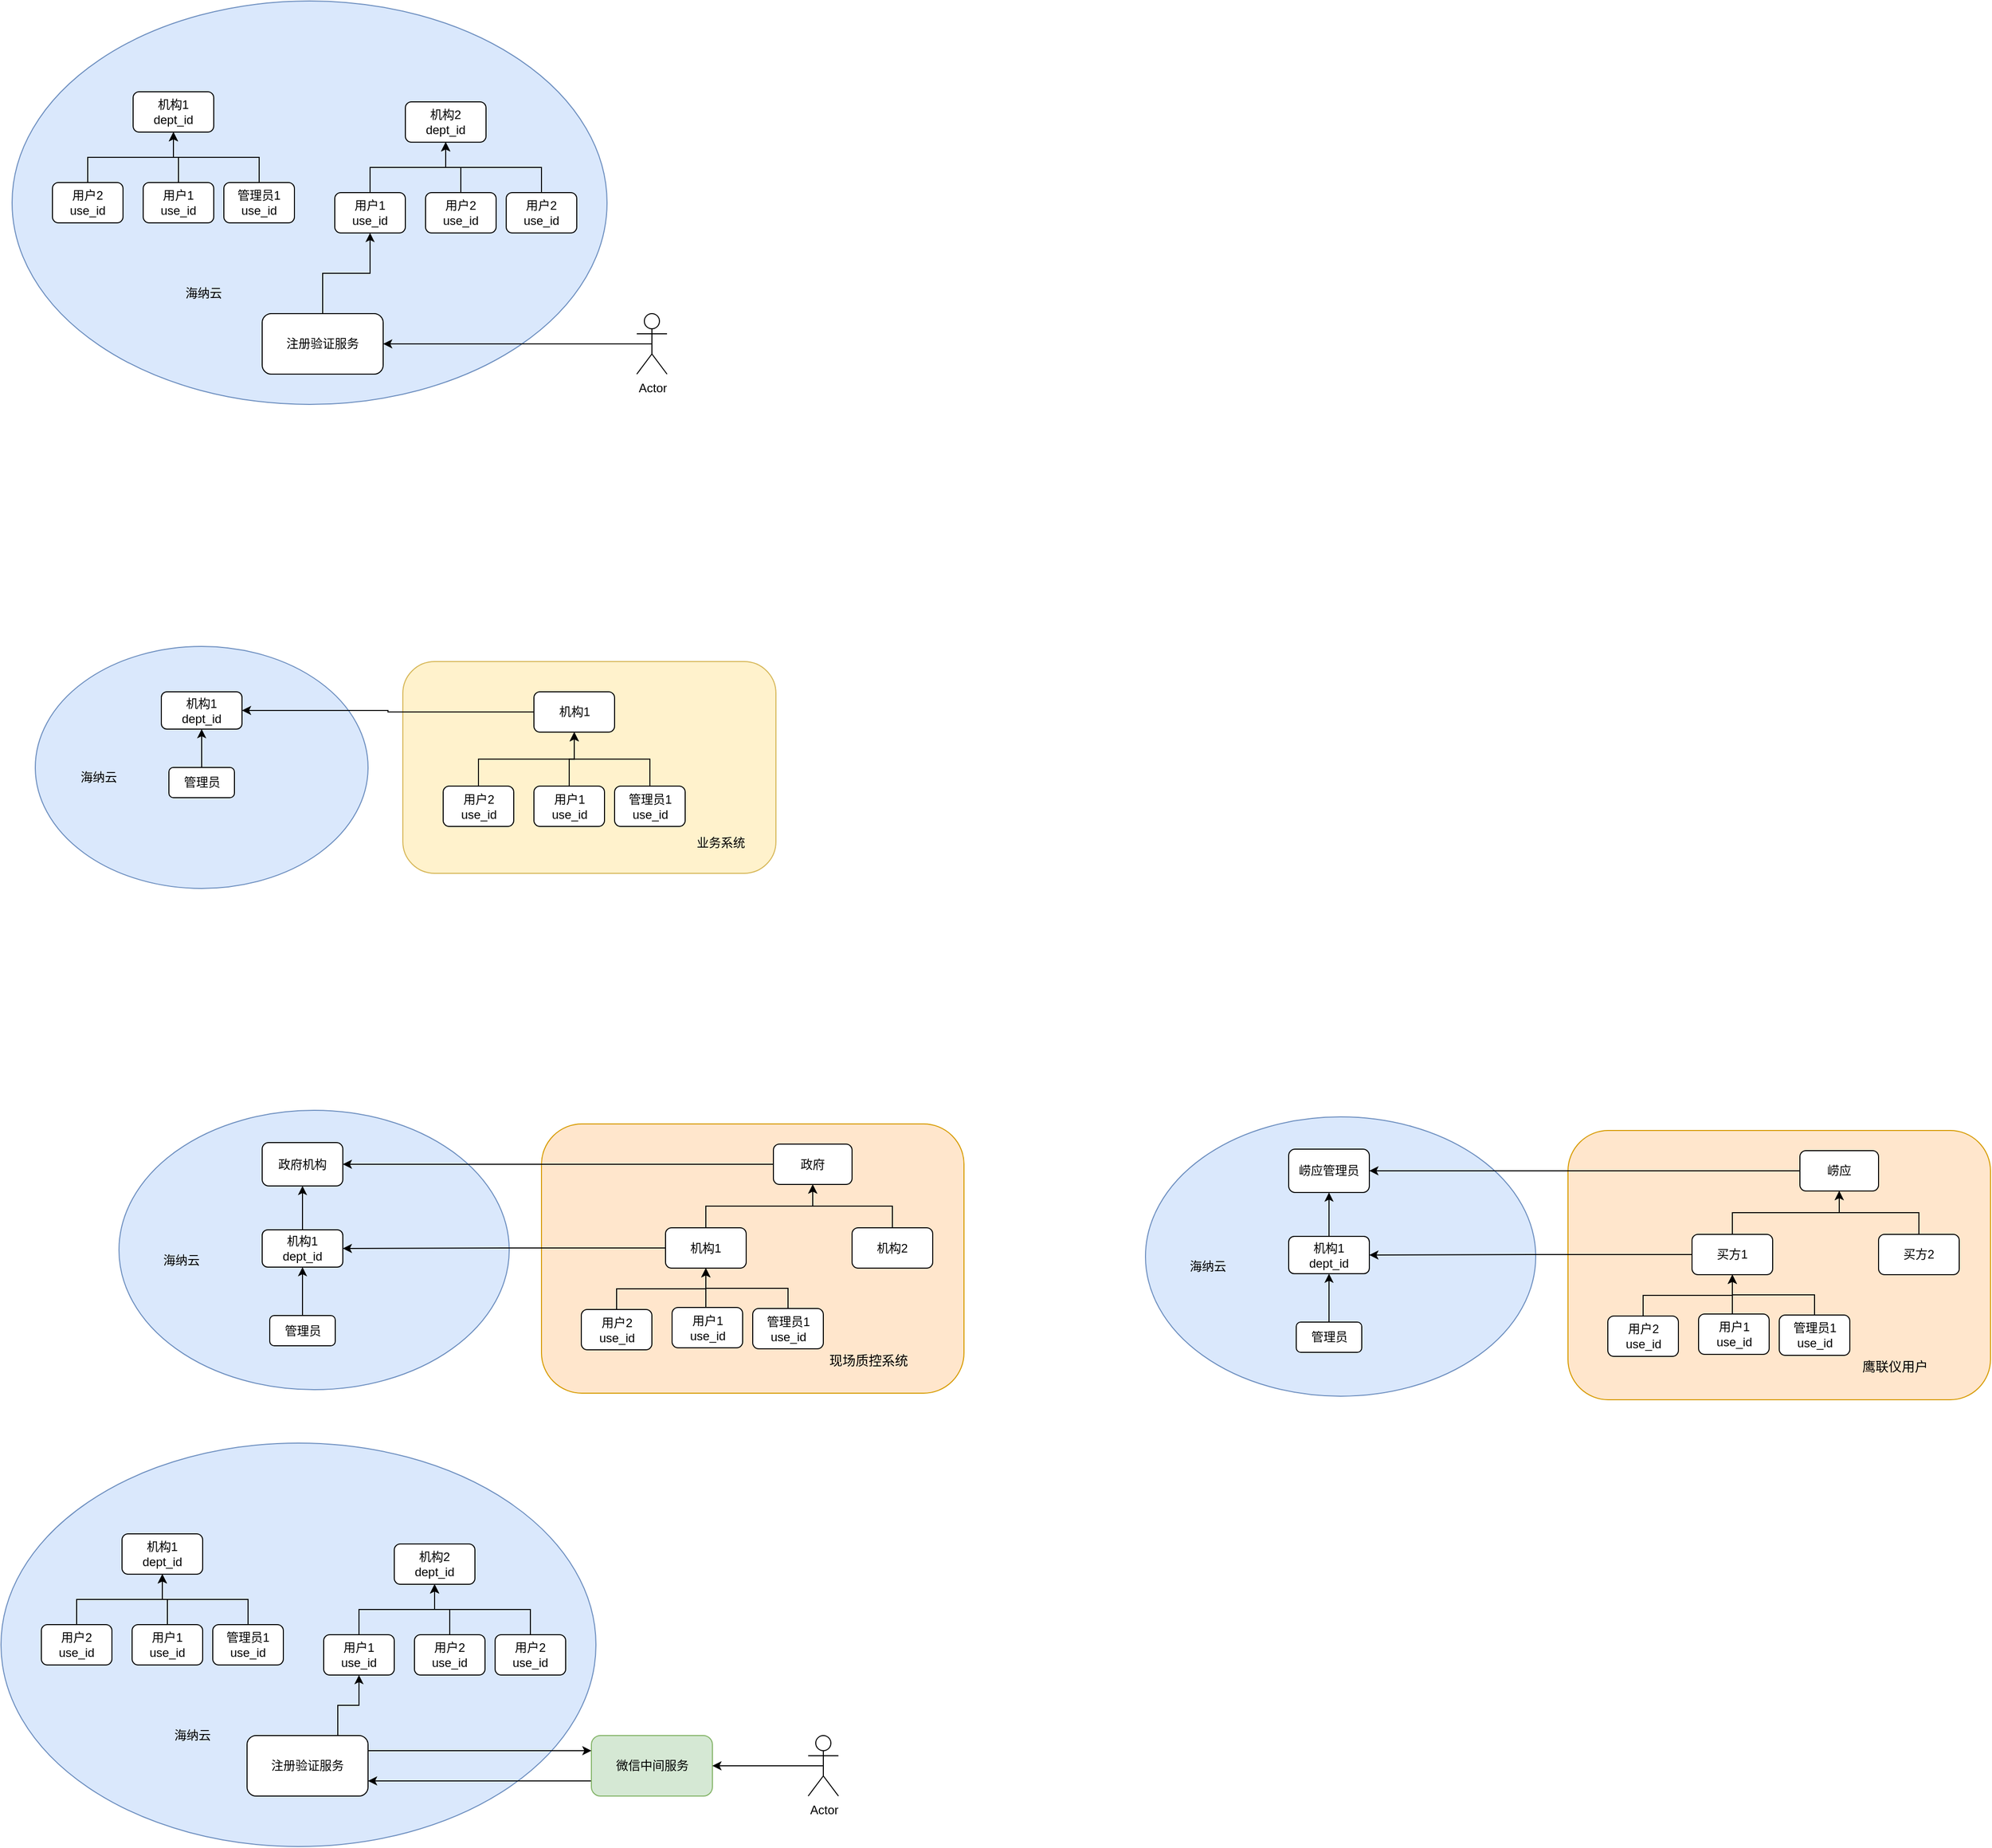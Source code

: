<mxfile version="12.3.6" type="github" pages="1">
  <diagram id="BXq_DBv9nUaccowQVnsV" name="Page-1">
    <mxGraphModel dx="1015" dy="471" grid="1" gridSize="10" guides="1" tooltips="1" connect="1" arrows="1" fold="1" page="1" pageScale="1" pageWidth="827" pageHeight="1169" math="0" shadow="0">
      <root>
        <mxCell id="0"/>
        <mxCell id="1" parent="0"/>
        <mxCell id="9hZH_599BjABb53DfOCj-1" value="" style="ellipse;whiteSpace=wrap;html=1;fillColor=#dae8fc;strokeColor=#6c8ebf;" parent="1" vertex="1">
          <mxGeometry x="110" y="140" width="590" height="400" as="geometry"/>
        </mxCell>
        <mxCell id="9hZH_599BjABb53DfOCj-2" value="" style="rounded=1;whiteSpace=wrap;html=1;fillColor=#fff2cc;strokeColor=#d6b656;" parent="1" vertex="1">
          <mxGeometry x="497.5" y="795" width="370" height="210" as="geometry"/>
        </mxCell>
        <mxCell id="9hZH_599BjABb53DfOCj-8" value="机构1&lt;br&gt;dept_id" style="rounded=1;whiteSpace=wrap;html=1;" parent="1" vertex="1">
          <mxGeometry x="230" y="230" width="80" height="40" as="geometry"/>
        </mxCell>
        <mxCell id="9hZH_599BjABb53DfOCj-12" style="edgeStyle=orthogonalEdgeStyle;rounded=0;orthogonalLoop=1;jettySize=auto;html=1;exitX=0.5;exitY=0;exitDx=0;exitDy=0;entryX=0.5;entryY=1;entryDx=0;entryDy=0;" parent="1" source="9hZH_599BjABb53DfOCj-9" target="9hZH_599BjABb53DfOCj-8" edge="1">
          <mxGeometry relative="1" as="geometry"/>
        </mxCell>
        <mxCell id="9hZH_599BjABb53DfOCj-9" value="用户2&lt;br&gt;use_id" style="rounded=1;whiteSpace=wrap;html=1;" parent="1" vertex="1">
          <mxGeometry x="150" y="320" width="70" height="40" as="geometry"/>
        </mxCell>
        <mxCell id="9hZH_599BjABb53DfOCj-13" style="edgeStyle=orthogonalEdgeStyle;rounded=0;orthogonalLoop=1;jettySize=auto;html=1;exitX=0.5;exitY=0;exitDx=0;exitDy=0;entryX=0.5;entryY=1;entryDx=0;entryDy=0;" parent="1" source="9hZH_599BjABb53DfOCj-10" target="9hZH_599BjABb53DfOCj-8" edge="1">
          <mxGeometry relative="1" as="geometry">
            <mxPoint x="230" y="270" as="targetPoint"/>
          </mxGeometry>
        </mxCell>
        <mxCell id="9hZH_599BjABb53DfOCj-10" value="用户1&lt;br&gt;use_id" style="rounded=1;whiteSpace=wrap;html=1;" parent="1" vertex="1">
          <mxGeometry x="240" y="320" width="70" height="40" as="geometry"/>
        </mxCell>
        <mxCell id="9hZH_599BjABb53DfOCj-14" style="edgeStyle=orthogonalEdgeStyle;rounded=0;orthogonalLoop=1;jettySize=auto;html=1;exitX=0.5;exitY=0;exitDx=0;exitDy=0;entryX=0.5;entryY=1;entryDx=0;entryDy=0;" parent="1" source="9hZH_599BjABb53DfOCj-11" target="9hZH_599BjABb53DfOCj-8" edge="1">
          <mxGeometry relative="1" as="geometry">
            <mxPoint x="230" y="270" as="targetPoint"/>
          </mxGeometry>
        </mxCell>
        <mxCell id="9hZH_599BjABb53DfOCj-11" value="管理员1&lt;br&gt;use_id" style="rounded=1;whiteSpace=wrap;html=1;" parent="1" vertex="1">
          <mxGeometry x="320" y="320" width="70" height="40" as="geometry"/>
        </mxCell>
        <mxCell id="9hZH_599BjABb53DfOCj-15" value="机构2&lt;br&gt;dept_id" style="rounded=1;whiteSpace=wrap;html=1;" parent="1" vertex="1">
          <mxGeometry x="500" y="240" width="80" height="40" as="geometry"/>
        </mxCell>
        <mxCell id="9hZH_599BjABb53DfOCj-16" style="edgeStyle=orthogonalEdgeStyle;rounded=0;orthogonalLoop=1;jettySize=auto;html=1;exitX=0.5;exitY=0;exitDx=0;exitDy=0;entryX=0.5;entryY=1;entryDx=0;entryDy=0;" parent="1" source="9hZH_599BjABb53DfOCj-17" target="9hZH_599BjABb53DfOCj-15" edge="1">
          <mxGeometry relative="1" as="geometry"/>
        </mxCell>
        <mxCell id="9hZH_599BjABb53DfOCj-17" value="用户1&lt;br&gt;use_id" style="rounded=1;whiteSpace=wrap;html=1;" parent="1" vertex="1">
          <mxGeometry x="430" y="330" width="70" height="40" as="geometry"/>
        </mxCell>
        <mxCell id="9hZH_599BjABb53DfOCj-18" style="edgeStyle=orthogonalEdgeStyle;rounded=0;orthogonalLoop=1;jettySize=auto;html=1;exitX=0.5;exitY=0;exitDx=0;exitDy=0;entryX=0.5;entryY=1;entryDx=0;entryDy=0;" parent="1" source="9hZH_599BjABb53DfOCj-19" target="9hZH_599BjABb53DfOCj-15" edge="1">
          <mxGeometry relative="1" as="geometry">
            <mxPoint x="510" y="280" as="targetPoint"/>
          </mxGeometry>
        </mxCell>
        <mxCell id="9hZH_599BjABb53DfOCj-19" value="用户2&lt;br&gt;use_id" style="rounded=1;whiteSpace=wrap;html=1;" parent="1" vertex="1">
          <mxGeometry x="520" y="330" width="70" height="40" as="geometry"/>
        </mxCell>
        <mxCell id="9hZH_599BjABb53DfOCj-20" style="edgeStyle=orthogonalEdgeStyle;rounded=0;orthogonalLoop=1;jettySize=auto;html=1;exitX=0.5;exitY=0;exitDx=0;exitDy=0;entryX=0.5;entryY=1;entryDx=0;entryDy=0;" parent="1" source="9hZH_599BjABb53DfOCj-21" target="9hZH_599BjABb53DfOCj-15" edge="1">
          <mxGeometry relative="1" as="geometry">
            <mxPoint x="510" y="280" as="targetPoint"/>
          </mxGeometry>
        </mxCell>
        <mxCell id="9hZH_599BjABb53DfOCj-21" value="用户2&lt;br&gt;use_id" style="rounded=1;whiteSpace=wrap;html=1;" parent="1" vertex="1">
          <mxGeometry x="600" y="330" width="70" height="40" as="geometry"/>
        </mxCell>
        <mxCell id="9hZH_599BjABb53DfOCj-22" value="海纳云" style="text;html=1;strokeColor=none;fillColor=none;align=center;verticalAlign=middle;whiteSpace=wrap;rounded=0;" parent="1" vertex="1">
          <mxGeometry x="280" y="420" width="40" height="20" as="geometry"/>
        </mxCell>
        <mxCell id="9hZH_599BjABb53DfOCj-23" value="" style="ellipse;whiteSpace=wrap;html=1;fillColor=#dae8fc;strokeColor=#6c8ebf;" parent="1" vertex="1">
          <mxGeometry x="133" y="780" width="330" height="240" as="geometry"/>
        </mxCell>
        <mxCell id="9hZH_599BjABb53DfOCj-24" value="业务系统" style="text;html=1;strokeColor=none;fillColor=none;align=center;verticalAlign=middle;whiteSpace=wrap;rounded=0;" parent="1" vertex="1">
          <mxGeometry x="777.5" y="965" width="70" height="20" as="geometry"/>
        </mxCell>
        <mxCell id="9hZH_599BjABb53DfOCj-25" value="机构1&lt;br&gt;dept_id" style="rounded=1;whiteSpace=wrap;html=1;" parent="1" vertex="1">
          <mxGeometry x="258" y="825" width="80" height="37" as="geometry"/>
        </mxCell>
        <mxCell id="9hZH_599BjABb53DfOCj-28" style="edgeStyle=orthogonalEdgeStyle;rounded=0;orthogonalLoop=1;jettySize=auto;html=1;exitX=0.5;exitY=0;exitDx=0;exitDy=0;entryX=0.5;entryY=1;entryDx=0;entryDy=0;" parent="1" source="9hZH_599BjABb53DfOCj-26" target="9hZH_599BjABb53DfOCj-25" edge="1">
          <mxGeometry relative="1" as="geometry"/>
        </mxCell>
        <mxCell id="9hZH_599BjABb53DfOCj-26" value="管理员" style="rounded=1;whiteSpace=wrap;html=1;" parent="1" vertex="1">
          <mxGeometry x="265.5" y="900" width="65" height="30" as="geometry"/>
        </mxCell>
        <mxCell id="9hZH_599BjABb53DfOCj-38" style="edgeStyle=orthogonalEdgeStyle;rounded=0;orthogonalLoop=1;jettySize=auto;html=1;exitX=0;exitY=0.5;exitDx=0;exitDy=0;entryX=1;entryY=0.5;entryDx=0;entryDy=0;" parent="1" source="9hZH_599BjABb53DfOCj-29" target="9hZH_599BjABb53DfOCj-25" edge="1">
          <mxGeometry relative="1" as="geometry"/>
        </mxCell>
        <mxCell id="9hZH_599BjABb53DfOCj-29" value="机构1" style="rounded=1;whiteSpace=wrap;html=1;" parent="1" vertex="1">
          <mxGeometry x="627.5" y="825" width="80" height="40" as="geometry"/>
        </mxCell>
        <mxCell id="9hZH_599BjABb53DfOCj-30" style="edgeStyle=orthogonalEdgeStyle;rounded=0;orthogonalLoop=1;jettySize=auto;html=1;exitX=0.5;exitY=0;exitDx=0;exitDy=0;entryX=0.5;entryY=1;entryDx=0;entryDy=0;" parent="1" source="9hZH_599BjABb53DfOCj-31" target="9hZH_599BjABb53DfOCj-29" edge="1">
          <mxGeometry relative="1" as="geometry"/>
        </mxCell>
        <mxCell id="9hZH_599BjABb53DfOCj-31" value="用户2&lt;br&gt;use_id" style="rounded=1;whiteSpace=wrap;html=1;" parent="1" vertex="1">
          <mxGeometry x="537.5" y="918.5" width="70" height="40" as="geometry"/>
        </mxCell>
        <mxCell id="9hZH_599BjABb53DfOCj-32" style="edgeStyle=orthogonalEdgeStyle;rounded=0;orthogonalLoop=1;jettySize=auto;html=1;exitX=0.5;exitY=0;exitDx=0;exitDy=0;entryX=0.5;entryY=1;entryDx=0;entryDy=0;" parent="1" source="9hZH_599BjABb53DfOCj-33" target="9hZH_599BjABb53DfOCj-29" edge="1">
          <mxGeometry relative="1" as="geometry">
            <mxPoint x="617.5" y="868.5" as="targetPoint"/>
          </mxGeometry>
        </mxCell>
        <mxCell id="9hZH_599BjABb53DfOCj-33" value="用户1&lt;br&gt;use_id" style="rounded=1;whiteSpace=wrap;html=1;" parent="1" vertex="1">
          <mxGeometry x="627.5" y="918.5" width="70" height="40" as="geometry"/>
        </mxCell>
        <mxCell id="9hZH_599BjABb53DfOCj-34" style="edgeStyle=orthogonalEdgeStyle;rounded=0;orthogonalLoop=1;jettySize=auto;html=1;exitX=0.5;exitY=0;exitDx=0;exitDy=0;entryX=0.5;entryY=1;entryDx=0;entryDy=0;" parent="1" source="9hZH_599BjABb53DfOCj-35" target="9hZH_599BjABb53DfOCj-29" edge="1">
          <mxGeometry relative="1" as="geometry">
            <mxPoint x="617.5" y="868.5" as="targetPoint"/>
          </mxGeometry>
        </mxCell>
        <mxCell id="9hZH_599BjABb53DfOCj-35" value="管理员1&lt;br&gt;use_id" style="rounded=1;whiteSpace=wrap;html=1;" parent="1" vertex="1">
          <mxGeometry x="707.5" y="918.5" width="70" height="40" as="geometry"/>
        </mxCell>
        <mxCell id="9hZH_599BjABb53DfOCj-40" value="海纳云" style="text;html=1;strokeColor=none;fillColor=none;align=center;verticalAlign=middle;whiteSpace=wrap;rounded=0;" parent="1" vertex="1">
          <mxGeometry x="176" y="900" width="40" height="20" as="geometry"/>
        </mxCell>
        <mxCell id="9hZH_599BjABb53DfOCj-41" value="" style="rounded=1;whiteSpace=wrap;html=1;fillColor=#ffe6cc;strokeColor=#d79b00;" parent="1" vertex="1">
          <mxGeometry x="635" y="1253.5" width="419" height="267" as="geometry"/>
        </mxCell>
        <mxCell id="9hZH_599BjABb53DfOCj-42" value="" style="ellipse;whiteSpace=wrap;html=1;fillColor=#dae8fc;strokeColor=#6c8ebf;" parent="1" vertex="1">
          <mxGeometry x="216" y="1240" width="387" height="277" as="geometry"/>
        </mxCell>
        <mxCell id="9hZH_599BjABb53DfOCj-43" value="&lt;font style=&quot;font-size: 13px&quot;&gt;现场质控系统&lt;/font&gt;" style="text;html=1;strokeColor=none;fillColor=none;align=center;verticalAlign=middle;whiteSpace=wrap;rounded=0;" parent="1" vertex="1">
          <mxGeometry x="915" y="1480.5" width="89" height="14" as="geometry"/>
        </mxCell>
        <mxCell id="9hZH_599BjABb53DfOCj-60" style="edgeStyle=orthogonalEdgeStyle;rounded=0;orthogonalLoop=1;jettySize=auto;html=1;exitX=0.5;exitY=0;exitDx=0;exitDy=0;entryX=0.5;entryY=1;entryDx=0;entryDy=0;" parent="1" source="9hZH_599BjABb53DfOCj-44" target="9hZH_599BjABb53DfOCj-57" edge="1">
          <mxGeometry relative="1" as="geometry"/>
        </mxCell>
        <mxCell id="9hZH_599BjABb53DfOCj-44" value="机构1&lt;br&gt;dept_id" style="rounded=1;whiteSpace=wrap;html=1;" parent="1" vertex="1">
          <mxGeometry x="358" y="1358.5" width="80" height="37" as="geometry"/>
        </mxCell>
        <mxCell id="9hZH_599BjABb53DfOCj-45" style="edgeStyle=orthogonalEdgeStyle;rounded=0;orthogonalLoop=1;jettySize=auto;html=1;exitX=0.5;exitY=0;exitDx=0;exitDy=0;entryX=0.5;entryY=1;entryDx=0;entryDy=0;" parent="1" source="9hZH_599BjABb53DfOCj-46" target="9hZH_599BjABb53DfOCj-44" edge="1">
          <mxGeometry relative="1" as="geometry"/>
        </mxCell>
        <mxCell id="9hZH_599BjABb53DfOCj-46" value="管理员" style="rounded=1;whiteSpace=wrap;html=1;" parent="1" vertex="1">
          <mxGeometry x="365.5" y="1443.5" width="65" height="30" as="geometry"/>
        </mxCell>
        <mxCell id="9hZH_599BjABb53DfOCj-47" style="edgeStyle=orthogonalEdgeStyle;rounded=0;orthogonalLoop=1;jettySize=auto;html=1;exitX=0;exitY=0.5;exitDx=0;exitDy=0;entryX=1;entryY=0.5;entryDx=0;entryDy=0;" parent="1" source="9hZH_599BjABb53DfOCj-48" target="9hZH_599BjABb53DfOCj-44" edge="1">
          <mxGeometry relative="1" as="geometry"/>
        </mxCell>
        <mxCell id="9hZH_599BjABb53DfOCj-59" style="edgeStyle=orthogonalEdgeStyle;rounded=0;orthogonalLoop=1;jettySize=auto;html=1;exitX=0.5;exitY=0;exitDx=0;exitDy=0;entryX=0.5;entryY=1;entryDx=0;entryDy=0;" parent="1" source="9hZH_599BjABb53DfOCj-48" target="9hZH_599BjABb53DfOCj-56" edge="1">
          <mxGeometry relative="1" as="geometry"/>
        </mxCell>
        <mxCell id="9hZH_599BjABb53DfOCj-48" value="机构1" style="rounded=1;whiteSpace=wrap;html=1;" parent="1" vertex="1">
          <mxGeometry x="758" y="1356.5" width="80" height="40" as="geometry"/>
        </mxCell>
        <mxCell id="9hZH_599BjABb53DfOCj-49" style="edgeStyle=orthogonalEdgeStyle;rounded=0;orthogonalLoop=1;jettySize=auto;html=1;exitX=0.5;exitY=0;exitDx=0;exitDy=0;entryX=0.5;entryY=1;entryDx=0;entryDy=0;" parent="1" source="9hZH_599BjABb53DfOCj-50" target="9hZH_599BjABb53DfOCj-48" edge="1">
          <mxGeometry relative="1" as="geometry"/>
        </mxCell>
        <mxCell id="9hZH_599BjABb53DfOCj-50" value="用户2&lt;br&gt;use_id" style="rounded=1;whiteSpace=wrap;html=1;" parent="1" vertex="1">
          <mxGeometry x="674.5" y="1437.5" width="70" height="40" as="geometry"/>
        </mxCell>
        <mxCell id="9hZH_599BjABb53DfOCj-51" style="edgeStyle=orthogonalEdgeStyle;rounded=0;orthogonalLoop=1;jettySize=auto;html=1;exitX=0.5;exitY=0;exitDx=0;exitDy=0;entryX=0.5;entryY=1;entryDx=0;entryDy=0;" parent="1" source="9hZH_599BjABb53DfOCj-52" target="9hZH_599BjABb53DfOCj-48" edge="1">
          <mxGeometry relative="1" as="geometry">
            <mxPoint x="754.5" y="1383.5" as="targetPoint"/>
          </mxGeometry>
        </mxCell>
        <mxCell id="9hZH_599BjABb53DfOCj-52" value="用户1&lt;br&gt;use_id" style="rounded=1;whiteSpace=wrap;html=1;" parent="1" vertex="1">
          <mxGeometry x="764.5" y="1435.5" width="70" height="40" as="geometry"/>
        </mxCell>
        <mxCell id="9hZH_599BjABb53DfOCj-53" style="edgeStyle=orthogonalEdgeStyle;rounded=0;orthogonalLoop=1;jettySize=auto;html=1;exitX=0.5;exitY=0;exitDx=0;exitDy=0;entryX=0.5;entryY=1;entryDx=0;entryDy=0;" parent="1" source="9hZH_599BjABb53DfOCj-54" target="9hZH_599BjABb53DfOCj-48" edge="1">
          <mxGeometry relative="1" as="geometry">
            <mxPoint x="754.5" y="1383.5" as="targetPoint"/>
          </mxGeometry>
        </mxCell>
        <mxCell id="9hZH_599BjABb53DfOCj-54" value="管理员1&lt;br&gt;use_id" style="rounded=1;whiteSpace=wrap;html=1;" parent="1" vertex="1">
          <mxGeometry x="844.5" y="1436.5" width="70" height="40" as="geometry"/>
        </mxCell>
        <mxCell id="9hZH_599BjABb53DfOCj-55" value="海纳云" style="text;html=1;strokeColor=none;fillColor=none;align=center;verticalAlign=middle;whiteSpace=wrap;rounded=0;" parent="1" vertex="1">
          <mxGeometry x="258" y="1378.5" width="40" height="20" as="geometry"/>
        </mxCell>
        <mxCell id="9hZH_599BjABb53DfOCj-58" style="edgeStyle=orthogonalEdgeStyle;rounded=0;orthogonalLoop=1;jettySize=auto;html=1;exitX=0;exitY=0.5;exitDx=0;exitDy=0;entryX=1;entryY=0.5;entryDx=0;entryDy=0;" parent="1" source="9hZH_599BjABb53DfOCj-56" target="9hZH_599BjABb53DfOCj-57" edge="1">
          <mxGeometry relative="1" as="geometry"/>
        </mxCell>
        <mxCell id="9hZH_599BjABb53DfOCj-56" value="政府" style="rounded=1;whiteSpace=wrap;html=1;" parent="1" vertex="1">
          <mxGeometry x="865" y="1273.5" width="78" height="40" as="geometry"/>
        </mxCell>
        <mxCell id="9hZH_599BjABb53DfOCj-57" value="政府机构" style="rounded=1;whiteSpace=wrap;html=1;" parent="1" vertex="1">
          <mxGeometry x="358" y="1272" width="80" height="43" as="geometry"/>
        </mxCell>
        <mxCell id="9hZH_599BjABb53DfOCj-62" style="edgeStyle=orthogonalEdgeStyle;rounded=0;orthogonalLoop=1;jettySize=auto;html=1;exitX=0.5;exitY=0;exitDx=0;exitDy=0;entryX=0.5;entryY=1;entryDx=0;entryDy=0;" parent="1" source="9hZH_599BjABb53DfOCj-61" target="9hZH_599BjABb53DfOCj-56" edge="1">
          <mxGeometry relative="1" as="geometry"/>
        </mxCell>
        <mxCell id="9hZH_599BjABb53DfOCj-61" value="机构2" style="rounded=1;whiteSpace=wrap;html=1;" parent="1" vertex="1">
          <mxGeometry x="943" y="1356.5" width="80" height="40" as="geometry"/>
        </mxCell>
        <mxCell id="9hZH_599BjABb53DfOCj-67" style="edgeStyle=orthogonalEdgeStyle;rounded=0;orthogonalLoop=1;jettySize=auto;html=1;exitX=0.5;exitY=0;exitDx=0;exitDy=0;entryX=0.5;entryY=1;entryDx=0;entryDy=0;" parent="1" source="9hZH_599BjABb53DfOCj-63" target="9hZH_599BjABb53DfOCj-17" edge="1">
          <mxGeometry relative="1" as="geometry"/>
        </mxCell>
        <mxCell id="9hZH_599BjABb53DfOCj-63" value="注册验证服务" style="rounded=1;whiteSpace=wrap;html=1;" parent="1" vertex="1">
          <mxGeometry x="358" y="450" width="120" height="60" as="geometry"/>
        </mxCell>
        <mxCell id="9hZH_599BjABb53DfOCj-66" style="edgeStyle=orthogonalEdgeStyle;rounded=0;orthogonalLoop=1;jettySize=auto;html=1;exitX=0.5;exitY=0.5;exitDx=0;exitDy=0;exitPerimeter=0;" parent="1" source="9hZH_599BjABb53DfOCj-65" target="9hZH_599BjABb53DfOCj-63" edge="1">
          <mxGeometry relative="1" as="geometry"/>
        </mxCell>
        <mxCell id="9hZH_599BjABb53DfOCj-65" value="Actor" style="shape=umlActor;verticalLabelPosition=bottom;labelBackgroundColor=#ffffff;verticalAlign=top;html=1;outlineConnect=0;" parent="1" vertex="1">
          <mxGeometry x="729.5" y="450" width="30" height="60" as="geometry"/>
        </mxCell>
        <mxCell id="9hZH_599BjABb53DfOCj-68" value="" style="ellipse;whiteSpace=wrap;html=1;fillColor=#dae8fc;strokeColor=#6c8ebf;" parent="1" vertex="1">
          <mxGeometry x="99" y="1570" width="590" height="400" as="geometry"/>
        </mxCell>
        <mxCell id="9hZH_599BjABb53DfOCj-69" value="机构1&lt;br&gt;dept_id" style="rounded=1;whiteSpace=wrap;html=1;" parent="1" vertex="1">
          <mxGeometry x="219" y="1660" width="80" height="40" as="geometry"/>
        </mxCell>
        <mxCell id="9hZH_599BjABb53DfOCj-70" style="edgeStyle=orthogonalEdgeStyle;rounded=0;orthogonalLoop=1;jettySize=auto;html=1;exitX=0.5;exitY=0;exitDx=0;exitDy=0;entryX=0.5;entryY=1;entryDx=0;entryDy=0;" parent="1" source="9hZH_599BjABb53DfOCj-71" target="9hZH_599BjABb53DfOCj-69" edge="1">
          <mxGeometry relative="1" as="geometry"/>
        </mxCell>
        <mxCell id="9hZH_599BjABb53DfOCj-71" value="用户2&lt;br&gt;use_id" style="rounded=1;whiteSpace=wrap;html=1;" parent="1" vertex="1">
          <mxGeometry x="139" y="1750" width="70" height="40" as="geometry"/>
        </mxCell>
        <mxCell id="9hZH_599BjABb53DfOCj-72" style="edgeStyle=orthogonalEdgeStyle;rounded=0;orthogonalLoop=1;jettySize=auto;html=1;exitX=0.5;exitY=0;exitDx=0;exitDy=0;entryX=0.5;entryY=1;entryDx=0;entryDy=0;" parent="1" source="9hZH_599BjABb53DfOCj-73" target="9hZH_599BjABb53DfOCj-69" edge="1">
          <mxGeometry relative="1" as="geometry">
            <mxPoint x="219" y="1700" as="targetPoint"/>
          </mxGeometry>
        </mxCell>
        <mxCell id="9hZH_599BjABb53DfOCj-73" value="用户1&lt;br&gt;use_id" style="rounded=1;whiteSpace=wrap;html=1;" parent="1" vertex="1">
          <mxGeometry x="229" y="1750" width="70" height="40" as="geometry"/>
        </mxCell>
        <mxCell id="9hZH_599BjABb53DfOCj-74" style="edgeStyle=orthogonalEdgeStyle;rounded=0;orthogonalLoop=1;jettySize=auto;html=1;exitX=0.5;exitY=0;exitDx=0;exitDy=0;entryX=0.5;entryY=1;entryDx=0;entryDy=0;" parent="1" source="9hZH_599BjABb53DfOCj-75" target="9hZH_599BjABb53DfOCj-69" edge="1">
          <mxGeometry relative="1" as="geometry">
            <mxPoint x="219" y="1700" as="targetPoint"/>
          </mxGeometry>
        </mxCell>
        <mxCell id="9hZH_599BjABb53DfOCj-75" value="管理员1&lt;br&gt;use_id" style="rounded=1;whiteSpace=wrap;html=1;" parent="1" vertex="1">
          <mxGeometry x="309" y="1750" width="70" height="40" as="geometry"/>
        </mxCell>
        <mxCell id="9hZH_599BjABb53DfOCj-76" value="机构2&lt;br&gt;dept_id" style="rounded=1;whiteSpace=wrap;html=1;" parent="1" vertex="1">
          <mxGeometry x="489" y="1670" width="80" height="40" as="geometry"/>
        </mxCell>
        <mxCell id="9hZH_599BjABb53DfOCj-77" style="edgeStyle=orthogonalEdgeStyle;rounded=0;orthogonalLoop=1;jettySize=auto;html=1;exitX=0.5;exitY=0;exitDx=0;exitDy=0;entryX=0.5;entryY=1;entryDx=0;entryDy=0;" parent="1" source="9hZH_599BjABb53DfOCj-78" target="9hZH_599BjABb53DfOCj-76" edge="1">
          <mxGeometry relative="1" as="geometry"/>
        </mxCell>
        <mxCell id="9hZH_599BjABb53DfOCj-78" value="用户1&lt;br&gt;use_id" style="rounded=1;whiteSpace=wrap;html=1;" parent="1" vertex="1">
          <mxGeometry x="419" y="1760" width="70" height="40" as="geometry"/>
        </mxCell>
        <mxCell id="9hZH_599BjABb53DfOCj-79" style="edgeStyle=orthogonalEdgeStyle;rounded=0;orthogonalLoop=1;jettySize=auto;html=1;exitX=0.5;exitY=0;exitDx=0;exitDy=0;entryX=0.5;entryY=1;entryDx=0;entryDy=0;" parent="1" source="9hZH_599BjABb53DfOCj-80" target="9hZH_599BjABb53DfOCj-76" edge="1">
          <mxGeometry relative="1" as="geometry">
            <mxPoint x="499" y="1710" as="targetPoint"/>
          </mxGeometry>
        </mxCell>
        <mxCell id="9hZH_599BjABb53DfOCj-80" value="用户2&lt;br&gt;use_id" style="rounded=1;whiteSpace=wrap;html=1;" parent="1" vertex="1">
          <mxGeometry x="509" y="1760" width="70" height="40" as="geometry"/>
        </mxCell>
        <mxCell id="9hZH_599BjABb53DfOCj-81" style="edgeStyle=orthogonalEdgeStyle;rounded=0;orthogonalLoop=1;jettySize=auto;html=1;exitX=0.5;exitY=0;exitDx=0;exitDy=0;entryX=0.5;entryY=1;entryDx=0;entryDy=0;" parent="1" source="9hZH_599BjABb53DfOCj-82" target="9hZH_599BjABb53DfOCj-76" edge="1">
          <mxGeometry relative="1" as="geometry">
            <mxPoint x="499" y="1710" as="targetPoint"/>
          </mxGeometry>
        </mxCell>
        <mxCell id="9hZH_599BjABb53DfOCj-82" value="用户2&lt;br&gt;use_id" style="rounded=1;whiteSpace=wrap;html=1;" parent="1" vertex="1">
          <mxGeometry x="589" y="1760" width="70" height="40" as="geometry"/>
        </mxCell>
        <mxCell id="9hZH_599BjABb53DfOCj-83" value="海纳云" style="text;html=1;strokeColor=none;fillColor=none;align=center;verticalAlign=middle;whiteSpace=wrap;rounded=0;" parent="1" vertex="1">
          <mxGeometry x="269" y="1850" width="40" height="20" as="geometry"/>
        </mxCell>
        <mxCell id="9hZH_599BjABb53DfOCj-95" style="edgeStyle=orthogonalEdgeStyle;rounded=0;orthogonalLoop=1;jettySize=auto;html=1;entryX=1;entryY=0.75;entryDx=0;entryDy=0;exitX=0;exitY=0.75;exitDx=0;exitDy=0;" parent="1" source="9hZH_599BjABb53DfOCj-85" target="9hZH_599BjABb53DfOCj-88" edge="1">
          <mxGeometry relative="1" as="geometry"/>
        </mxCell>
        <mxCell id="9hZH_599BjABb53DfOCj-85" value="微信中间服务" style="rounded=1;whiteSpace=wrap;html=1;fillColor=#d5e8d4;strokeColor=#82b366;" parent="1" vertex="1">
          <mxGeometry x="684.5" y="1860" width="120" height="60" as="geometry"/>
        </mxCell>
        <mxCell id="9hZH_599BjABb53DfOCj-86" style="edgeStyle=orthogonalEdgeStyle;rounded=0;orthogonalLoop=1;jettySize=auto;html=1;exitX=0.5;exitY=0.5;exitDx=0;exitDy=0;exitPerimeter=0;" parent="1" source="9hZH_599BjABb53DfOCj-87" target="9hZH_599BjABb53DfOCj-85" edge="1">
          <mxGeometry relative="1" as="geometry"/>
        </mxCell>
        <mxCell id="9hZH_599BjABb53DfOCj-87" value="Actor" style="shape=umlActor;verticalLabelPosition=bottom;labelBackgroundColor=#ffffff;verticalAlign=top;html=1;outlineConnect=0;" parent="1" vertex="1">
          <mxGeometry x="899.5" y="1860" width="30" height="60" as="geometry"/>
        </mxCell>
        <mxCell id="9hZH_599BjABb53DfOCj-91" style="edgeStyle=orthogonalEdgeStyle;rounded=0;orthogonalLoop=1;jettySize=auto;html=1;exitX=0.75;exitY=0;exitDx=0;exitDy=0;entryX=0.5;entryY=1;entryDx=0;entryDy=0;" parent="1" source="9hZH_599BjABb53DfOCj-88" target="9hZH_599BjABb53DfOCj-78" edge="1">
          <mxGeometry relative="1" as="geometry"/>
        </mxCell>
        <mxCell id="9hZH_599BjABb53DfOCj-94" style="edgeStyle=orthogonalEdgeStyle;rounded=0;orthogonalLoop=1;jettySize=auto;html=1;exitX=1;exitY=0.25;exitDx=0;exitDy=0;entryX=0;entryY=0.25;entryDx=0;entryDy=0;" parent="1" source="9hZH_599BjABb53DfOCj-88" target="9hZH_599BjABb53DfOCj-85" edge="1">
          <mxGeometry relative="1" as="geometry"/>
        </mxCell>
        <mxCell id="9hZH_599BjABb53DfOCj-88" value="注册验证服务" style="rounded=1;whiteSpace=wrap;html=1;" parent="1" vertex="1">
          <mxGeometry x="343" y="1860" width="120" height="60" as="geometry"/>
        </mxCell>
        <mxCell id="zYP_ZSxPphD_Wm0hPU5A-1" value="" style="rounded=1;whiteSpace=wrap;html=1;fillColor=#ffe6cc;strokeColor=#d79b00;" vertex="1" parent="1">
          <mxGeometry x="1653" y="1260" width="419" height="267" as="geometry"/>
        </mxCell>
        <mxCell id="zYP_ZSxPphD_Wm0hPU5A-2" value="" style="ellipse;whiteSpace=wrap;html=1;fillColor=#dae8fc;strokeColor=#6c8ebf;" vertex="1" parent="1">
          <mxGeometry x="1234" y="1246.5" width="387" height="277" as="geometry"/>
        </mxCell>
        <mxCell id="zYP_ZSxPphD_Wm0hPU5A-3" value="&lt;span style=&quot;font-size: 13px&quot;&gt;鹰联仪用户&lt;/span&gt;" style="text;html=1;strokeColor=none;fillColor=none;align=center;verticalAlign=middle;whiteSpace=wrap;rounded=0;" vertex="1" parent="1">
          <mxGeometry x="1933" y="1487" width="89" height="14" as="geometry"/>
        </mxCell>
        <mxCell id="zYP_ZSxPphD_Wm0hPU5A-4" style="edgeStyle=orthogonalEdgeStyle;rounded=0;orthogonalLoop=1;jettySize=auto;html=1;exitX=0.5;exitY=0;exitDx=0;exitDy=0;entryX=0.5;entryY=1;entryDx=0;entryDy=0;" edge="1" parent="1" source="zYP_ZSxPphD_Wm0hPU5A-5" target="zYP_ZSxPphD_Wm0hPU5A-20">
          <mxGeometry relative="1" as="geometry"/>
        </mxCell>
        <mxCell id="zYP_ZSxPphD_Wm0hPU5A-5" value="机构1&lt;br&gt;dept_id" style="rounded=1;whiteSpace=wrap;html=1;" vertex="1" parent="1">
          <mxGeometry x="1376" y="1365" width="80" height="37" as="geometry"/>
        </mxCell>
        <mxCell id="zYP_ZSxPphD_Wm0hPU5A-6" style="edgeStyle=orthogonalEdgeStyle;rounded=0;orthogonalLoop=1;jettySize=auto;html=1;exitX=0.5;exitY=0;exitDx=0;exitDy=0;entryX=0.5;entryY=1;entryDx=0;entryDy=0;" edge="1" parent="1" source="zYP_ZSxPphD_Wm0hPU5A-7" target="zYP_ZSxPphD_Wm0hPU5A-5">
          <mxGeometry relative="1" as="geometry"/>
        </mxCell>
        <mxCell id="zYP_ZSxPphD_Wm0hPU5A-7" value="管理员" style="rounded=1;whiteSpace=wrap;html=1;" vertex="1" parent="1">
          <mxGeometry x="1383.5" y="1450" width="65" height="30" as="geometry"/>
        </mxCell>
        <mxCell id="zYP_ZSxPphD_Wm0hPU5A-8" style="edgeStyle=orthogonalEdgeStyle;rounded=0;orthogonalLoop=1;jettySize=auto;html=1;exitX=0;exitY=0.5;exitDx=0;exitDy=0;entryX=1;entryY=0.5;entryDx=0;entryDy=0;" edge="1" parent="1" source="zYP_ZSxPphD_Wm0hPU5A-10" target="zYP_ZSxPphD_Wm0hPU5A-5">
          <mxGeometry relative="1" as="geometry"/>
        </mxCell>
        <mxCell id="zYP_ZSxPphD_Wm0hPU5A-9" style="edgeStyle=orthogonalEdgeStyle;rounded=0;orthogonalLoop=1;jettySize=auto;html=1;exitX=0.5;exitY=0;exitDx=0;exitDy=0;entryX=0.5;entryY=1;entryDx=0;entryDy=0;" edge="1" parent="1" source="zYP_ZSxPphD_Wm0hPU5A-10" target="zYP_ZSxPphD_Wm0hPU5A-19">
          <mxGeometry relative="1" as="geometry"/>
        </mxCell>
        <mxCell id="zYP_ZSxPphD_Wm0hPU5A-10" value="买方1" style="rounded=1;whiteSpace=wrap;html=1;" vertex="1" parent="1">
          <mxGeometry x="1776" y="1363" width="80" height="40" as="geometry"/>
        </mxCell>
        <mxCell id="zYP_ZSxPphD_Wm0hPU5A-11" style="edgeStyle=orthogonalEdgeStyle;rounded=0;orthogonalLoop=1;jettySize=auto;html=1;exitX=0.5;exitY=0;exitDx=0;exitDy=0;entryX=0.5;entryY=1;entryDx=0;entryDy=0;" edge="1" parent="1" source="zYP_ZSxPphD_Wm0hPU5A-12" target="zYP_ZSxPphD_Wm0hPU5A-10">
          <mxGeometry relative="1" as="geometry"/>
        </mxCell>
        <mxCell id="zYP_ZSxPphD_Wm0hPU5A-12" value="用户2&lt;br&gt;use_id" style="rounded=1;whiteSpace=wrap;html=1;" vertex="1" parent="1">
          <mxGeometry x="1692.5" y="1444" width="70" height="40" as="geometry"/>
        </mxCell>
        <mxCell id="zYP_ZSxPphD_Wm0hPU5A-13" style="edgeStyle=orthogonalEdgeStyle;rounded=0;orthogonalLoop=1;jettySize=auto;html=1;exitX=0.5;exitY=0;exitDx=0;exitDy=0;entryX=0.5;entryY=1;entryDx=0;entryDy=0;" edge="1" parent="1" source="zYP_ZSxPphD_Wm0hPU5A-14" target="zYP_ZSxPphD_Wm0hPU5A-10">
          <mxGeometry relative="1" as="geometry">
            <mxPoint x="1772.5" y="1390" as="targetPoint"/>
          </mxGeometry>
        </mxCell>
        <mxCell id="zYP_ZSxPphD_Wm0hPU5A-14" value="用户1&lt;br&gt;use_id" style="rounded=1;whiteSpace=wrap;html=1;" vertex="1" parent="1">
          <mxGeometry x="1782.5" y="1442" width="70" height="40" as="geometry"/>
        </mxCell>
        <mxCell id="zYP_ZSxPphD_Wm0hPU5A-15" style="edgeStyle=orthogonalEdgeStyle;rounded=0;orthogonalLoop=1;jettySize=auto;html=1;exitX=0.5;exitY=0;exitDx=0;exitDy=0;entryX=0.5;entryY=1;entryDx=0;entryDy=0;" edge="1" parent="1" source="zYP_ZSxPphD_Wm0hPU5A-16" target="zYP_ZSxPphD_Wm0hPU5A-10">
          <mxGeometry relative="1" as="geometry">
            <mxPoint x="1772.5" y="1390" as="targetPoint"/>
          </mxGeometry>
        </mxCell>
        <mxCell id="zYP_ZSxPphD_Wm0hPU5A-16" value="管理员1&lt;br&gt;use_id" style="rounded=1;whiteSpace=wrap;html=1;" vertex="1" parent="1">
          <mxGeometry x="1862.5" y="1443" width="70" height="40" as="geometry"/>
        </mxCell>
        <mxCell id="zYP_ZSxPphD_Wm0hPU5A-17" value="海纳云" style="text;html=1;strokeColor=none;fillColor=none;align=center;verticalAlign=middle;whiteSpace=wrap;rounded=0;" vertex="1" parent="1">
          <mxGeometry x="1276" y="1385" width="40" height="20" as="geometry"/>
        </mxCell>
        <mxCell id="zYP_ZSxPphD_Wm0hPU5A-18" style="edgeStyle=orthogonalEdgeStyle;rounded=0;orthogonalLoop=1;jettySize=auto;html=1;exitX=0;exitY=0.5;exitDx=0;exitDy=0;entryX=1;entryY=0.5;entryDx=0;entryDy=0;" edge="1" parent="1" source="zYP_ZSxPphD_Wm0hPU5A-19" target="zYP_ZSxPphD_Wm0hPU5A-20">
          <mxGeometry relative="1" as="geometry"/>
        </mxCell>
        <mxCell id="zYP_ZSxPphD_Wm0hPU5A-19" value="崂应" style="rounded=1;whiteSpace=wrap;html=1;" vertex="1" parent="1">
          <mxGeometry x="1883" y="1280" width="78" height="40" as="geometry"/>
        </mxCell>
        <mxCell id="zYP_ZSxPphD_Wm0hPU5A-20" value="崂应管理员" style="rounded=1;whiteSpace=wrap;html=1;" vertex="1" parent="1">
          <mxGeometry x="1376" y="1278.5" width="80" height="43" as="geometry"/>
        </mxCell>
        <mxCell id="zYP_ZSxPphD_Wm0hPU5A-21" style="edgeStyle=orthogonalEdgeStyle;rounded=0;orthogonalLoop=1;jettySize=auto;html=1;exitX=0.5;exitY=0;exitDx=0;exitDy=0;entryX=0.5;entryY=1;entryDx=0;entryDy=0;" edge="1" parent="1" source="zYP_ZSxPphD_Wm0hPU5A-22" target="zYP_ZSxPphD_Wm0hPU5A-19">
          <mxGeometry relative="1" as="geometry"/>
        </mxCell>
        <mxCell id="zYP_ZSxPphD_Wm0hPU5A-22" value="买方2" style="rounded=1;whiteSpace=wrap;html=1;" vertex="1" parent="1">
          <mxGeometry x="1961" y="1363" width="80" height="40" as="geometry"/>
        </mxCell>
      </root>
    </mxGraphModel>
  </diagram>
</mxfile>
